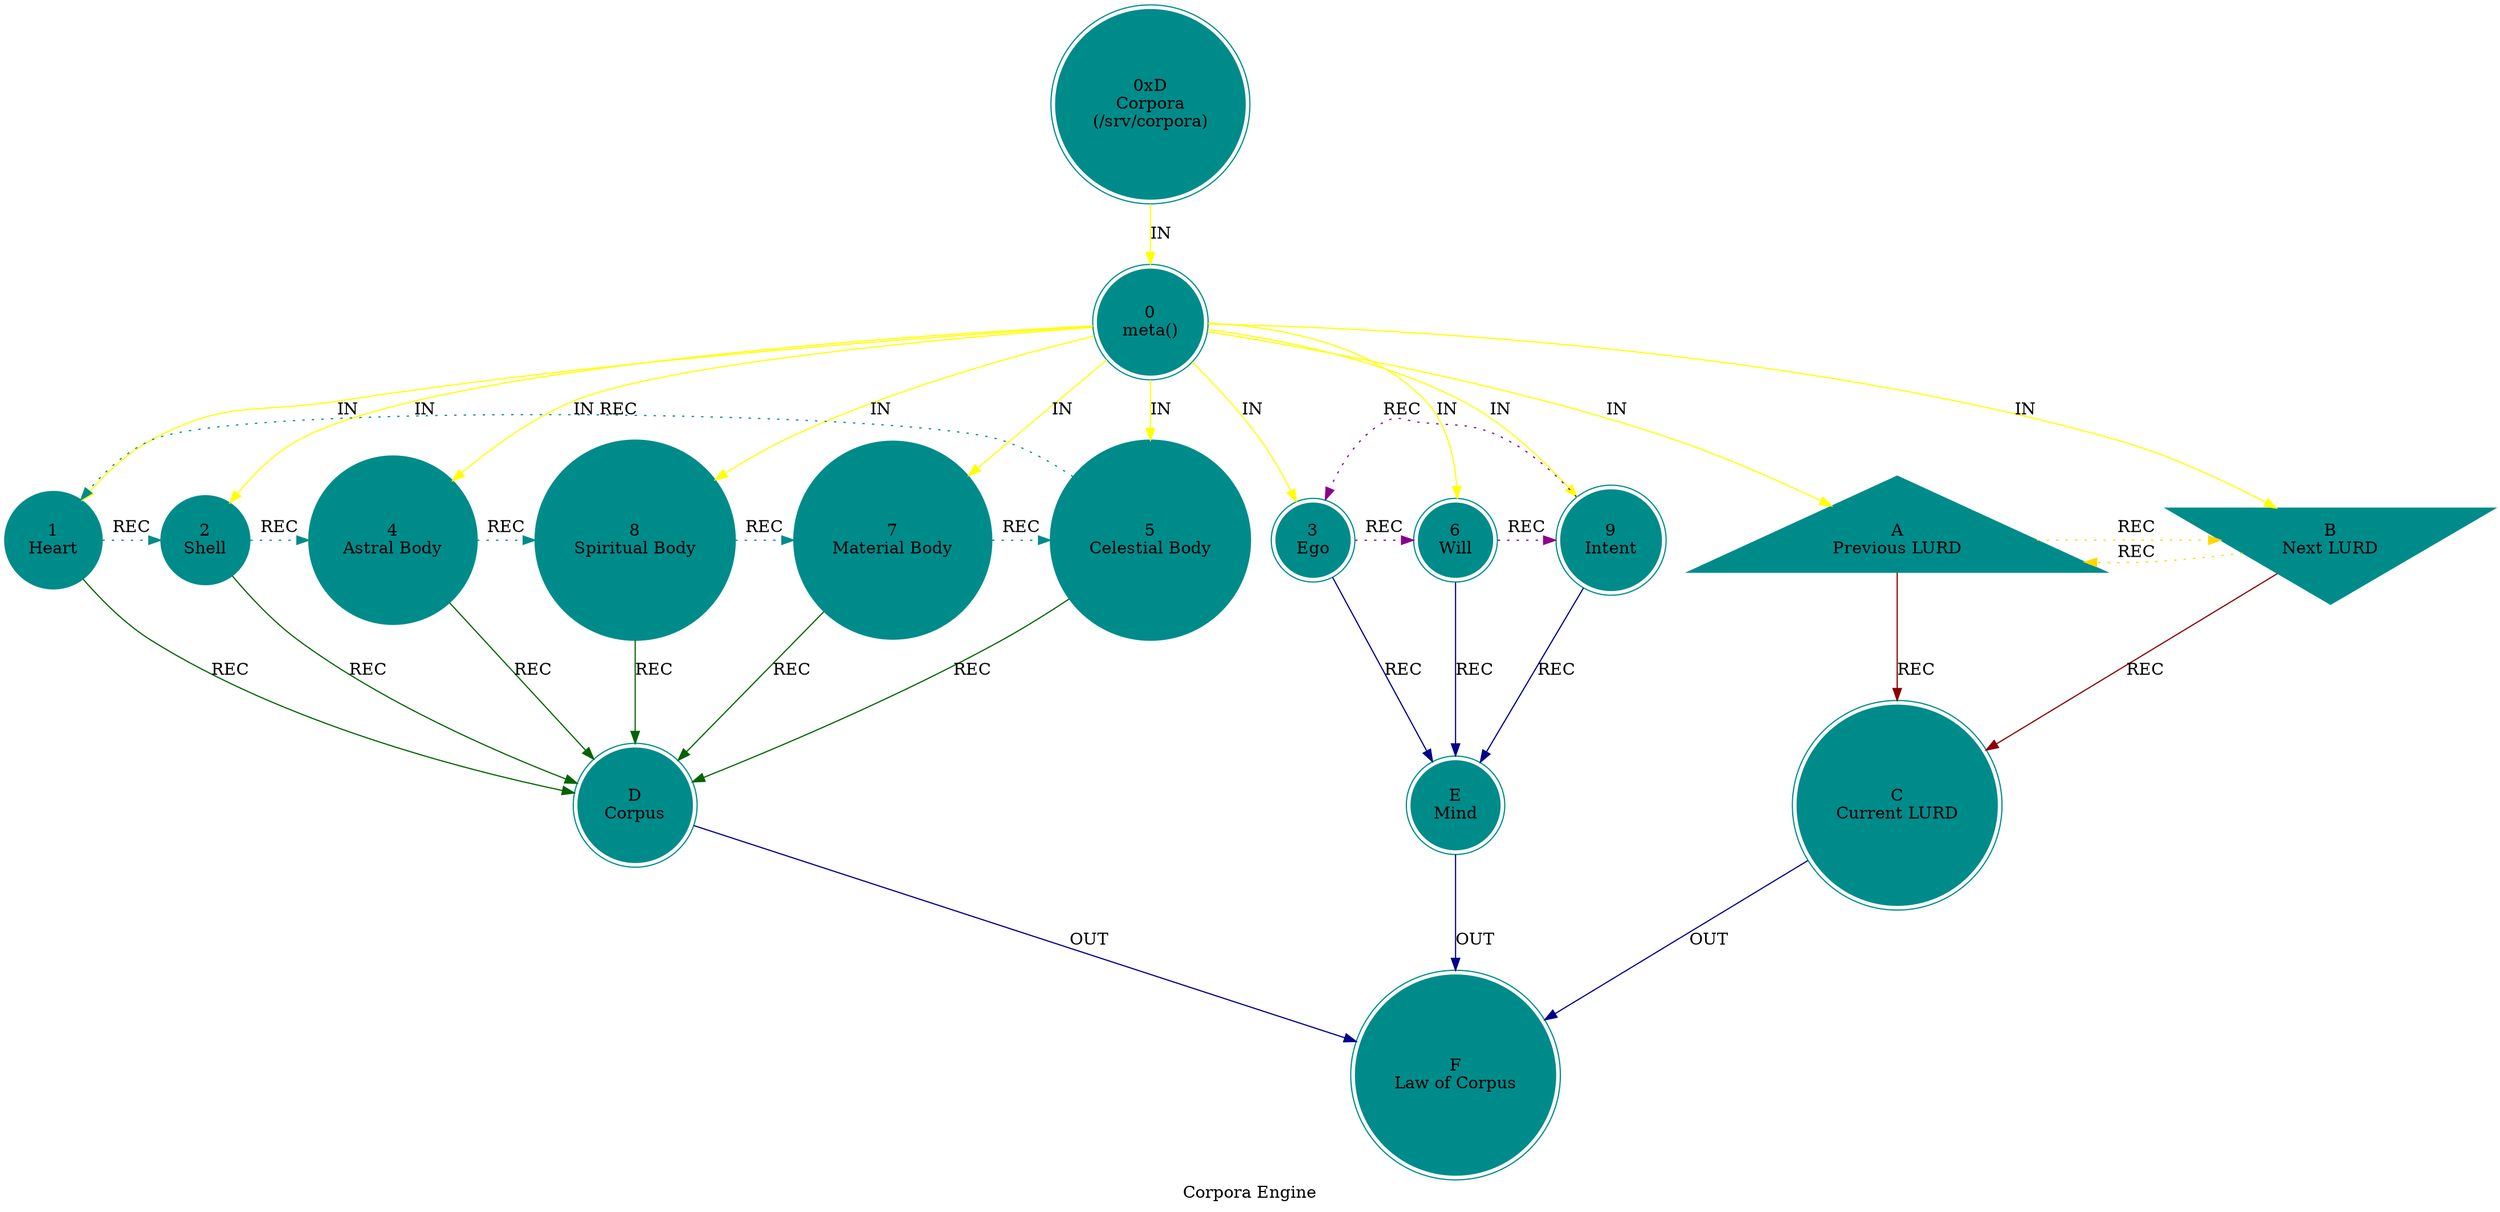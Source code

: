 digraph G {
    label = "Corpora Engine";
    style = filled;
    color = red;
    comment = "";
    node [shape = circle; style = filled; color = darkcyan;];
    
    spark_d_mythos_t [label = "0xD\nCorpora\n(/srv/corpora)";shape = doublecircle;];
    
    // The Sacred 3-6-9 (Boundary of Perception).
    // "If you knew the magnificence of 3, 6, and 9, you would have a key to the universe." — Tesla.
    // The 1-2-4-8-7-5 Vortex (Boundary of Comprehension).
    // r0::meta();r1,r2,r4,r8,r7,r5;r3,r6,r;ra::receive(),rb::send(),rc::dispatch(),rd::commit(),re::serve(),rf::exec() 
    spark_0_corpus_t [label = "0\nmeta()";shape = doublecircle;comment = "";];
    spark_1_corpus_t [label = "1\nHeart";shape = circle;comment = "";];
    spark_2_corpus_t [label = "2\nShell";shape = circle;comment = "";];
    spark_4_corpus_t [label = "4\nAstral Body";shape = circle;comment = "";];
    spark_8_corpus_t [label = "8\nSpiritual Body";shape = circle;comment = "";];
    spark_7_corpus_t [label = "7\nMaterial Body";shape = circle;comment = "";];
    spark_5_corpus_t [label = "5\nCelestial Body";shape = circle;comment = "";];
    spark_3_corpus_t [label = "3\nEgo";shape = doublecircle;comment = "";];
    spark_6_corpus_t [label = "6\nWill";shape = doublecircle;comment = "";];
    spark_9_corpus_t [label = "9\nIntent";shape = doublecircle;comment = "";];
    spark_a_corpus_t [label = "A\nPrevious LURD";shape = triangle;comment = "";];
    spark_b_corpus_t [label = "B\nNext LURD";shape = invtriangle;comment = "";];
    spark_c_corpus_t [label = "C\nCurrent LURD";shape = doublecircle;comment = "";];
    spark_d_corpus_t [label = "D\nCorpus";shape = doublecircle;comment = "";];
    spark_e_corpus_t [label = "E\nMind";shape = doublecircle;comment = "";];
    spark_f_corpus_t [label = "F\nLaw of Corpus";shape = doublecircle;comment = "";];
    
    // IN = Input
    // OUT = Output
    // REC = Recursion
    spark_d_mythos_t -> spark_0_corpus_t -> {spark_a_corpus_t spark_b_corpus_t spark_1_corpus_t spark_2_corpus_t spark_3_corpus_t spark_4_corpus_t spark_5_corpus_t spark_6_corpus_t spark_7_corpus_t spark_8_corpus_t spark_9_corpus_t} [label = "IN"; color = yellow; comment = "";];
    
    {spark_a_corpus_t spark_b_corpus_t} -> spark_c_corpus_t [label = "REC"; color = darkred; comment = "";];
    {spark_1_corpus_t spark_2_corpus_t spark_4_corpus_t spark_8_corpus_t spark_7_corpus_t spark_5_corpus_t} -> spark_d_corpus_t [label = "REC"; color = darkgreen; comment = "";];
    {spark_3_corpus_t spark_6_corpus_t spark_9_corpus_t} -> spark_e_corpus_t [label = "REC"; color = darkblue; comment = "";];
    
    spark_1_corpus_t -> spark_2_corpus_t -> spark_4_corpus_t -> spark_8_corpus_t -> spark_7_corpus_t -> spark_5_corpus_t -> spark_1_corpus_t [label = "REC"; color = darkcyan; comment = ""; style = dotted; constraint = false;];
    spark_3_corpus_t -> spark_6_corpus_t -> spark_9_corpus_t -> spark_3_corpus_t [label = "REC"; color = darkmagenta; comment = ""; style = dotted; constraint = false;];
    spark_a_corpus_t -> spark_b_corpus_t -> spark_a_corpus_t [label = "REC"; color = gold; comment = ""; style = dotted; constraint = false;];
    
    {spark_c_corpus_t spark_d_corpus_t spark_e_corpus_t} -> spark_f_corpus_t [label = "OUT"; color = darkblue; comment = "";];
}